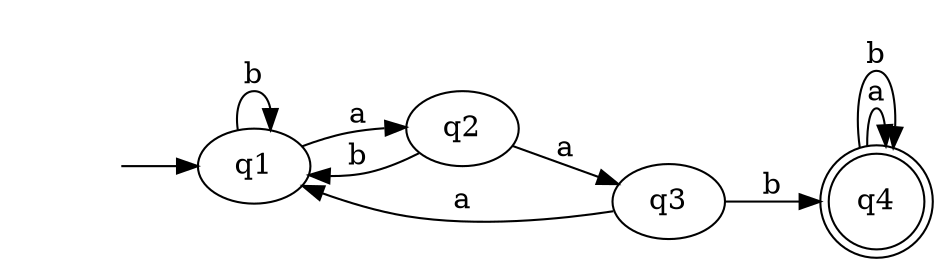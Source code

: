 digraph graph_2
{
	rankdir =  LR; node_start [label = "", shape = none]; 
	node_start ->  q1; 
	q4 [label =q4, shape = doublecircle]; 
	q1 -> q2 [label=a]; 
	q1 -> q1 [label=b]; 
	q2 -> q3 [label=a]; 
	q2 -> q1 [label=b]; 
	q3 -> q1 [label=a]; 
	q3 -> q4 [label=b]; 
	q4 -> q4 [label=a]; 
	q4 -> q4 [label=b]; 
}